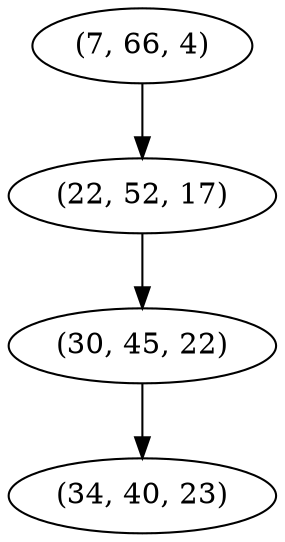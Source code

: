 digraph tree {
    "(7, 66, 4)";
    "(22, 52, 17)";
    "(30, 45, 22)";
    "(34, 40, 23)";
    "(7, 66, 4)" -> "(22, 52, 17)";
    "(22, 52, 17)" -> "(30, 45, 22)";
    "(30, 45, 22)" -> "(34, 40, 23)";
}
